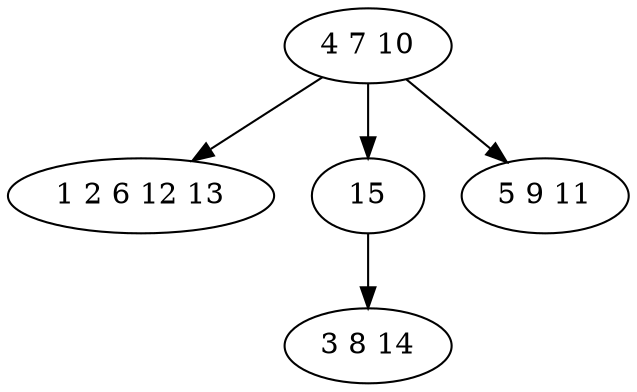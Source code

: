 digraph true_tree {
	"0" -> "1"
	"0" -> "2"
	"2" -> "3"
	"0" -> "4"
	"0" [label="4 7 10"];
	"1" [label="1 2 6 12 13"];
	"2" [label="15"];
	"3" [label="3 8 14"];
	"4" [label="5 9 11"];
}
